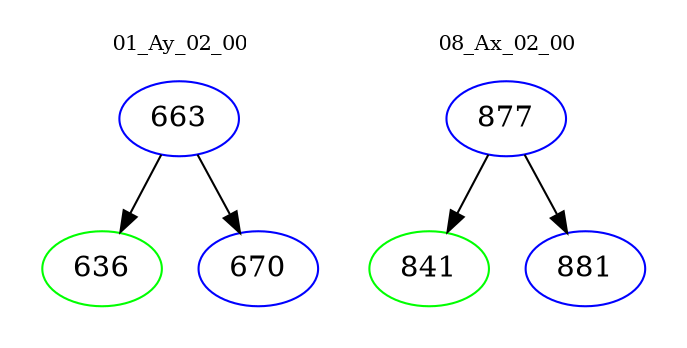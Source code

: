 digraph{
subgraph cluster_0 {
color = white
label = "01_Ay_02_00";
fontsize=10;
T0_663 [label="663", color="blue"]
T0_663 -> T0_636 [color="black"]
T0_636 [label="636", color="green"]
T0_663 -> T0_670 [color="black"]
T0_670 [label="670", color="blue"]
}
subgraph cluster_1 {
color = white
label = "08_Ax_02_00";
fontsize=10;
T1_877 [label="877", color="blue"]
T1_877 -> T1_841 [color="black"]
T1_841 [label="841", color="green"]
T1_877 -> T1_881 [color="black"]
T1_881 [label="881", color="blue"]
}
}
